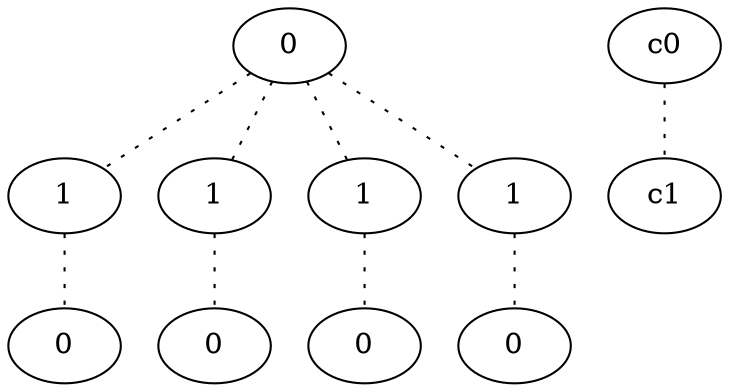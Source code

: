 graph {
a0[label=0];
a1[label=1];
a2[label=0];
a3[label=1];
a4[label=0];
a5[label=1];
a6[label=0];
a7[label=1];
a8[label=0];
a0 -- a1 [style=dotted];
a0 -- a3 [style=dotted];
a0 -- a5 [style=dotted];
a0 -- a7 [style=dotted];
a1 -- a2 [style=dotted];
a3 -- a4 [style=dotted];
a5 -- a6 [style=dotted];
a7 -- a8 [style=dotted];
c0 -- c1 [style=dotted];
}
